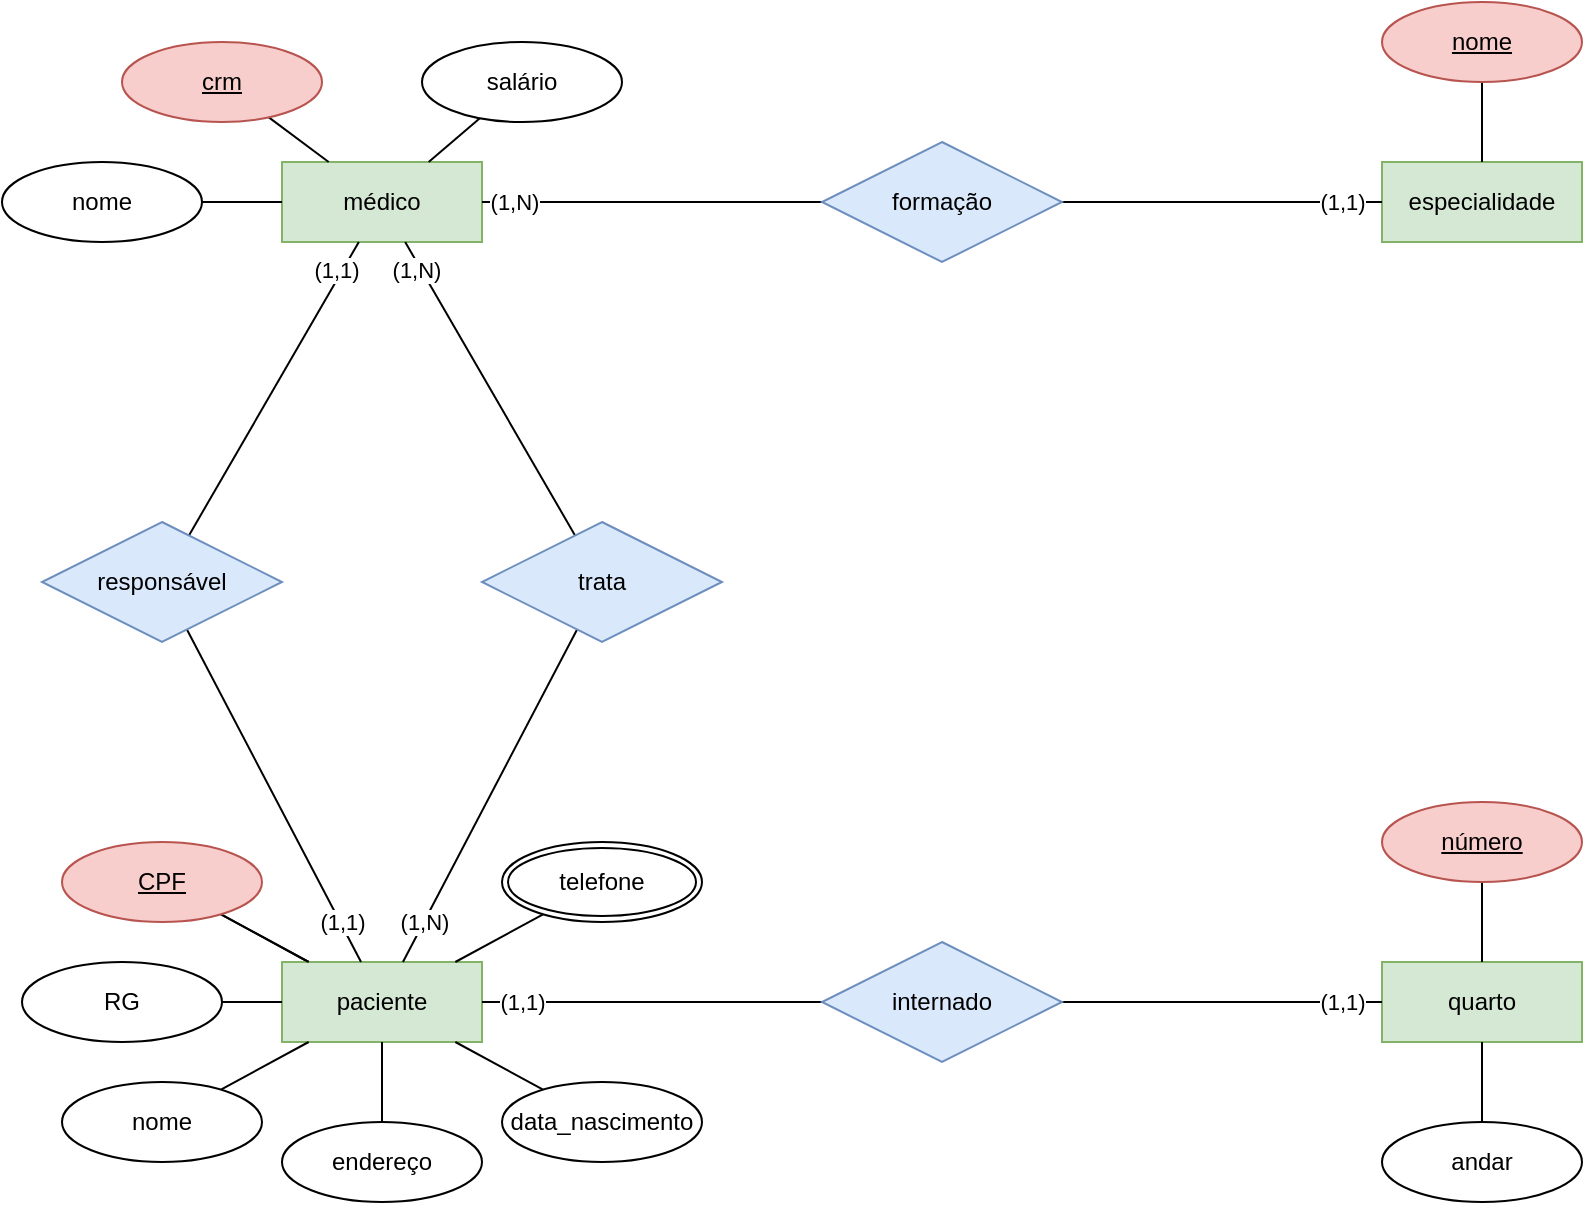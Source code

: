 <mxfile version="20.8.23" type="github">
  <diagram name="Página-1" id="8IGO-s_MpkhCgcWUfAiH">
    <mxGraphModel dx="1393" dy="758" grid="1" gridSize="10" guides="1" tooltips="1" connect="1" arrows="1" fold="1" page="1" pageScale="1" pageWidth="827" pageHeight="1169" math="0" shadow="0">
      <root>
        <mxCell id="0" />
        <mxCell id="1" parent="0" />
        <mxCell id="d81JuOdIf0_FB9-4cFhc-1" value="médico" style="whiteSpace=wrap;html=1;align=center;fillColor=#d5e8d4;strokeColor=#82b366;" vertex="1" parent="1">
          <mxGeometry x="140" y="80" width="100" height="40" as="geometry" />
        </mxCell>
        <mxCell id="d81JuOdIf0_FB9-4cFhc-2" value="especialidade" style="whiteSpace=wrap;html=1;align=center;fillColor=#d5e8d4;strokeColor=#82b366;" vertex="1" parent="1">
          <mxGeometry x="690" y="80" width="100" height="40" as="geometry" />
        </mxCell>
        <mxCell id="d81JuOdIf0_FB9-4cFhc-52" value="" style="edgeStyle=none;rounded=0;orthogonalLoop=1;jettySize=auto;html=1;endArrow=none;endFill=0;" edge="1" parent="1" source="d81JuOdIf0_FB9-4cFhc-3" target="d81JuOdIf0_FB9-4cFhc-23">
          <mxGeometry relative="1" as="geometry" />
        </mxCell>
        <mxCell id="d81JuOdIf0_FB9-4cFhc-3" value="paciente" style="whiteSpace=wrap;html=1;align=center;fillColor=#d5e8d4;strokeColor=#82b366;" vertex="1" parent="1">
          <mxGeometry x="140" y="480" width="100" height="40" as="geometry" />
        </mxCell>
        <mxCell id="d81JuOdIf0_FB9-4cFhc-4" value="quarto" style="whiteSpace=wrap;html=1;align=center;fillColor=#d5e8d4;strokeColor=#82b366;" vertex="1" parent="1">
          <mxGeometry x="690" y="480" width="100" height="40" as="geometry" />
        </mxCell>
        <mxCell id="d81JuOdIf0_FB9-4cFhc-17" style="rounded=0;orthogonalLoop=1;jettySize=auto;html=1;endArrow=none;endFill=0;" edge="1" parent="1" source="d81JuOdIf0_FB9-4cFhc-5" target="d81JuOdIf0_FB9-4cFhc-1">
          <mxGeometry relative="1" as="geometry" />
        </mxCell>
        <mxCell id="d81JuOdIf0_FB9-4cFhc-5" value="crm" style="ellipse;whiteSpace=wrap;html=1;align=center;fontStyle=4;fillColor=#f8cecc;strokeColor=#b85450;" vertex="1" parent="1">
          <mxGeometry x="60" y="20" width="100" height="40" as="geometry" />
        </mxCell>
        <mxCell id="d81JuOdIf0_FB9-4cFhc-18" style="edgeStyle=none;rounded=0;orthogonalLoop=1;jettySize=auto;html=1;endArrow=none;endFill=0;" edge="1" parent="1" source="d81JuOdIf0_FB9-4cFhc-6" target="d81JuOdIf0_FB9-4cFhc-1">
          <mxGeometry relative="1" as="geometry" />
        </mxCell>
        <mxCell id="d81JuOdIf0_FB9-4cFhc-6" value="nome" style="ellipse;whiteSpace=wrap;html=1;align=center;" vertex="1" parent="1">
          <mxGeometry y="80" width="100" height="40" as="geometry" />
        </mxCell>
        <mxCell id="d81JuOdIf0_FB9-4cFhc-19" style="edgeStyle=none;rounded=0;orthogonalLoop=1;jettySize=auto;html=1;endArrow=none;endFill=0;" edge="1" parent="1" source="d81JuOdIf0_FB9-4cFhc-7" target="d81JuOdIf0_FB9-4cFhc-1">
          <mxGeometry relative="1" as="geometry" />
        </mxCell>
        <mxCell id="d81JuOdIf0_FB9-4cFhc-7" value="salário" style="ellipse;whiteSpace=wrap;html=1;align=center;" vertex="1" parent="1">
          <mxGeometry x="210" y="20" width="100" height="40" as="geometry" />
        </mxCell>
        <mxCell id="d81JuOdIf0_FB9-4cFhc-21" style="edgeStyle=none;rounded=0;orthogonalLoop=1;jettySize=auto;html=1;endArrow=none;endFill=0;" edge="1" parent="1" source="d81JuOdIf0_FB9-4cFhc-9" target="d81JuOdIf0_FB9-4cFhc-3">
          <mxGeometry relative="1" as="geometry" />
        </mxCell>
        <mxCell id="d81JuOdIf0_FB9-4cFhc-9" value="RG" style="ellipse;whiteSpace=wrap;html=1;align=center;" vertex="1" parent="1">
          <mxGeometry x="10" y="480" width="100" height="40" as="geometry" />
        </mxCell>
        <mxCell id="d81JuOdIf0_FB9-4cFhc-25" style="edgeStyle=none;rounded=0;orthogonalLoop=1;jettySize=auto;html=1;endArrow=none;endFill=0;" edge="1" parent="1" source="d81JuOdIf0_FB9-4cFhc-11" target="d81JuOdIf0_FB9-4cFhc-3">
          <mxGeometry relative="1" as="geometry" />
        </mxCell>
        <mxCell id="d81JuOdIf0_FB9-4cFhc-11" value="nome" style="ellipse;whiteSpace=wrap;html=1;align=center;" vertex="1" parent="1">
          <mxGeometry x="30" y="540" width="100" height="40" as="geometry" />
        </mxCell>
        <mxCell id="d81JuOdIf0_FB9-4cFhc-26" style="edgeStyle=none;rounded=0;orthogonalLoop=1;jettySize=auto;html=1;endArrow=none;endFill=0;" edge="1" parent="1" source="d81JuOdIf0_FB9-4cFhc-12" target="d81JuOdIf0_FB9-4cFhc-3">
          <mxGeometry relative="1" as="geometry" />
        </mxCell>
        <mxCell id="d81JuOdIf0_FB9-4cFhc-12" value="endereço" style="ellipse;whiteSpace=wrap;html=1;align=center;" vertex="1" parent="1">
          <mxGeometry x="140" y="560" width="100" height="40" as="geometry" />
        </mxCell>
        <mxCell id="d81JuOdIf0_FB9-4cFhc-27" style="edgeStyle=none;rounded=0;orthogonalLoop=1;jettySize=auto;html=1;endArrow=none;endFill=0;" edge="1" parent="1" source="d81JuOdIf0_FB9-4cFhc-13" target="d81JuOdIf0_FB9-4cFhc-3">
          <mxGeometry relative="1" as="geometry" />
        </mxCell>
        <mxCell id="d81JuOdIf0_FB9-4cFhc-13" value="telefone" style="ellipse;shape=doubleEllipse;margin=3;whiteSpace=wrap;html=1;align=center;" vertex="1" parent="1">
          <mxGeometry x="250" y="420" width="100" height="40" as="geometry" />
        </mxCell>
        <mxCell id="d81JuOdIf0_FB9-4cFhc-28" style="edgeStyle=none;rounded=0;orthogonalLoop=1;jettySize=auto;html=1;endArrow=none;endFill=0;" edge="1" parent="1" source="d81JuOdIf0_FB9-4cFhc-14" target="d81JuOdIf0_FB9-4cFhc-3">
          <mxGeometry relative="1" as="geometry" />
        </mxCell>
        <mxCell id="d81JuOdIf0_FB9-4cFhc-14" value="data_nascimento" style="ellipse;whiteSpace=wrap;html=1;align=center;" vertex="1" parent="1">
          <mxGeometry x="250" y="540" width="100" height="40" as="geometry" />
        </mxCell>
        <mxCell id="d81JuOdIf0_FB9-4cFhc-29" style="edgeStyle=none;rounded=0;orthogonalLoop=1;jettySize=auto;html=1;endArrow=none;endFill=0;" edge="1" parent="1" source="d81JuOdIf0_FB9-4cFhc-15" target="d81JuOdIf0_FB9-4cFhc-4">
          <mxGeometry relative="1" as="geometry" />
        </mxCell>
        <mxCell id="d81JuOdIf0_FB9-4cFhc-15" value="número" style="ellipse;whiteSpace=wrap;html=1;align=center;fontStyle=4;fillColor=#f8cecc;strokeColor=#b85450;" vertex="1" parent="1">
          <mxGeometry x="690" y="400" width="100" height="40" as="geometry" />
        </mxCell>
        <mxCell id="d81JuOdIf0_FB9-4cFhc-30" style="edgeStyle=none;rounded=0;orthogonalLoop=1;jettySize=auto;html=1;endArrow=none;endFill=0;" edge="1" parent="1" source="d81JuOdIf0_FB9-4cFhc-16" target="d81JuOdIf0_FB9-4cFhc-4">
          <mxGeometry relative="1" as="geometry" />
        </mxCell>
        <mxCell id="d81JuOdIf0_FB9-4cFhc-16" value="andar" style="ellipse;whiteSpace=wrap;html=1;align=center;" vertex="1" parent="1">
          <mxGeometry x="690" y="560" width="100" height="40" as="geometry" />
        </mxCell>
        <mxCell id="d81JuOdIf0_FB9-4cFhc-24" style="edgeStyle=none;rounded=0;orthogonalLoop=1;jettySize=auto;html=1;endArrow=none;endFill=0;" edge="1" parent="1" source="d81JuOdIf0_FB9-4cFhc-23" target="d81JuOdIf0_FB9-4cFhc-3">
          <mxGeometry relative="1" as="geometry" />
        </mxCell>
        <mxCell id="d81JuOdIf0_FB9-4cFhc-23" value="CPF" style="ellipse;whiteSpace=wrap;html=1;align=center;fontStyle=4;fillColor=#f8cecc;strokeColor=#b85450;" vertex="1" parent="1">
          <mxGeometry x="30" y="420" width="100" height="40" as="geometry" />
        </mxCell>
        <mxCell id="d81JuOdIf0_FB9-4cFhc-34" style="edgeStyle=none;rounded=0;orthogonalLoop=1;jettySize=auto;html=1;endArrow=none;endFill=0;" edge="1" parent="1" source="d81JuOdIf0_FB9-4cFhc-31">
          <mxGeometry relative="1" as="geometry">
            <mxPoint x="240" y="100" as="targetPoint" />
          </mxGeometry>
        </mxCell>
        <mxCell id="d81JuOdIf0_FB9-4cFhc-48" value="(1,N)" style="edgeLabel;html=1;align=center;verticalAlign=middle;resizable=0;points=[];" vertex="1" connectable="0" parent="d81JuOdIf0_FB9-4cFhc-34">
          <mxGeometry x="0.812" relative="1" as="geometry">
            <mxPoint as="offset" />
          </mxGeometry>
        </mxCell>
        <mxCell id="d81JuOdIf0_FB9-4cFhc-35" style="edgeStyle=none;rounded=0;orthogonalLoop=1;jettySize=auto;html=1;endArrow=none;endFill=0;" edge="1" parent="1" source="d81JuOdIf0_FB9-4cFhc-31" target="d81JuOdIf0_FB9-4cFhc-2">
          <mxGeometry relative="1" as="geometry" />
        </mxCell>
        <mxCell id="d81JuOdIf0_FB9-4cFhc-49" value="(1,1)" style="edgeLabel;html=1;align=center;verticalAlign=middle;resizable=0;points=[];" vertex="1" connectable="0" parent="d81JuOdIf0_FB9-4cFhc-35">
          <mxGeometry x="0.812" relative="1" as="geometry">
            <mxPoint x="-5" as="offset" />
          </mxGeometry>
        </mxCell>
        <mxCell id="d81JuOdIf0_FB9-4cFhc-31" value="formação" style="shape=rhombus;perimeter=rhombusPerimeter;whiteSpace=wrap;html=1;align=center;fillColor=#dae8fc;strokeColor=#6c8ebf;" vertex="1" parent="1">
          <mxGeometry x="410" y="70" width="120" height="60" as="geometry" />
        </mxCell>
        <mxCell id="d81JuOdIf0_FB9-4cFhc-37" style="edgeStyle=none;rounded=0;orthogonalLoop=1;jettySize=auto;html=1;endArrow=none;endFill=0;" edge="1" parent="1" source="d81JuOdIf0_FB9-4cFhc-32" target="d81JuOdIf0_FB9-4cFhc-3">
          <mxGeometry relative="1" as="geometry" />
        </mxCell>
        <mxCell id="d81JuOdIf0_FB9-4cFhc-51" value="(1,N)" style="edgeLabel;html=1;align=center;verticalAlign=middle;resizable=0;points=[];" vertex="1" connectable="0" parent="d81JuOdIf0_FB9-4cFhc-37">
          <mxGeometry x="0.813" y="3" relative="1" as="geometry">
            <mxPoint x="-1" y="-6" as="offset" />
          </mxGeometry>
        </mxCell>
        <mxCell id="d81JuOdIf0_FB9-4cFhc-42" style="edgeStyle=none;rounded=0;orthogonalLoop=1;jettySize=auto;html=1;endArrow=none;endFill=0;" edge="1" parent="1" source="d81JuOdIf0_FB9-4cFhc-32" target="d81JuOdIf0_FB9-4cFhc-1">
          <mxGeometry relative="1" as="geometry" />
        </mxCell>
        <mxCell id="d81JuOdIf0_FB9-4cFhc-50" value="(1,N)" style="edgeLabel;html=1;align=center;verticalAlign=middle;resizable=0;points=[];" vertex="1" connectable="0" parent="d81JuOdIf0_FB9-4cFhc-42">
          <mxGeometry x="0.787" y="1" relative="1" as="geometry">
            <mxPoint x="-3" y="-2" as="offset" />
          </mxGeometry>
        </mxCell>
        <mxCell id="d81JuOdIf0_FB9-4cFhc-32" value="trata" style="shape=rhombus;perimeter=rhombusPerimeter;whiteSpace=wrap;html=1;align=center;fillColor=#dae8fc;strokeColor=#6c8ebf;" vertex="1" parent="1">
          <mxGeometry x="240" y="260" width="120" height="60" as="geometry" />
        </mxCell>
        <mxCell id="d81JuOdIf0_FB9-4cFhc-38" style="edgeStyle=none;rounded=0;orthogonalLoop=1;jettySize=auto;html=1;endArrow=none;endFill=0;" edge="1" parent="1" source="d81JuOdIf0_FB9-4cFhc-33" target="d81JuOdIf0_FB9-4cFhc-4">
          <mxGeometry relative="1" as="geometry" />
        </mxCell>
        <mxCell id="d81JuOdIf0_FB9-4cFhc-54" value="(1,1)" style="edgeLabel;html=1;align=center;verticalAlign=middle;resizable=0;points=[];" vertex="1" connectable="0" parent="d81JuOdIf0_FB9-4cFhc-38">
          <mxGeometry x="0.775" y="-2" relative="1" as="geometry">
            <mxPoint x="-2" y="-2" as="offset" />
          </mxGeometry>
        </mxCell>
        <mxCell id="d81JuOdIf0_FB9-4cFhc-39" style="edgeStyle=none;rounded=0;orthogonalLoop=1;jettySize=auto;html=1;endArrow=none;endFill=0;" edge="1" parent="1" source="d81JuOdIf0_FB9-4cFhc-33" target="d81JuOdIf0_FB9-4cFhc-3">
          <mxGeometry relative="1" as="geometry" />
        </mxCell>
        <mxCell id="d81JuOdIf0_FB9-4cFhc-53" value="(1,1)" style="edgeLabel;html=1;align=center;verticalAlign=middle;resizable=0;points=[];" vertex="1" connectable="0" parent="d81JuOdIf0_FB9-4cFhc-39">
          <mxGeometry x="0.835" relative="1" as="geometry">
            <mxPoint x="6" as="offset" />
          </mxGeometry>
        </mxCell>
        <mxCell id="d81JuOdIf0_FB9-4cFhc-33" value="internado" style="shape=rhombus;perimeter=rhombusPerimeter;whiteSpace=wrap;html=1;align=center;fillColor=#dae8fc;strokeColor=#6c8ebf;" vertex="1" parent="1">
          <mxGeometry x="410" y="470" width="120" height="60" as="geometry" />
        </mxCell>
        <mxCell id="d81JuOdIf0_FB9-4cFhc-41" style="edgeStyle=none;rounded=0;orthogonalLoop=1;jettySize=auto;html=1;endArrow=none;endFill=0;" edge="1" parent="1" source="d81JuOdIf0_FB9-4cFhc-40" target="d81JuOdIf0_FB9-4cFhc-2">
          <mxGeometry relative="1" as="geometry" />
        </mxCell>
        <mxCell id="d81JuOdIf0_FB9-4cFhc-40" value="nome" style="ellipse;whiteSpace=wrap;html=1;align=center;fontStyle=4;fillColor=#f8cecc;strokeColor=#b85450;" vertex="1" parent="1">
          <mxGeometry x="690" width="100" height="40" as="geometry" />
        </mxCell>
        <mxCell id="d81JuOdIf0_FB9-4cFhc-56" style="edgeStyle=none;rounded=0;orthogonalLoop=1;jettySize=auto;html=1;endArrow=none;endFill=0;" edge="1" parent="1" source="d81JuOdIf0_FB9-4cFhc-55" target="d81JuOdIf0_FB9-4cFhc-1">
          <mxGeometry relative="1" as="geometry" />
        </mxCell>
        <mxCell id="d81JuOdIf0_FB9-4cFhc-58" value="(1,1)" style="edgeLabel;html=1;align=center;verticalAlign=middle;resizable=0;points=[];" vertex="1" connectable="0" parent="d81JuOdIf0_FB9-4cFhc-56">
          <mxGeometry x="0.753" y="1" relative="1" as="geometry">
            <mxPoint y="-4" as="offset" />
          </mxGeometry>
        </mxCell>
        <mxCell id="d81JuOdIf0_FB9-4cFhc-57" style="edgeStyle=none;rounded=0;orthogonalLoop=1;jettySize=auto;html=1;endArrow=none;endFill=0;" edge="1" parent="1" source="d81JuOdIf0_FB9-4cFhc-55" target="d81JuOdIf0_FB9-4cFhc-3">
          <mxGeometry relative="1" as="geometry" />
        </mxCell>
        <mxCell id="d81JuOdIf0_FB9-4cFhc-59" value="(1,1)" style="edgeLabel;html=1;align=center;verticalAlign=middle;resizable=0;points=[];" vertex="1" connectable="0" parent="d81JuOdIf0_FB9-4cFhc-57">
          <mxGeometry x="0.812" y="3" relative="1" as="geometry">
            <mxPoint x="-4" y="-3" as="offset" />
          </mxGeometry>
        </mxCell>
        <mxCell id="d81JuOdIf0_FB9-4cFhc-55" value="responsável" style="shape=rhombus;perimeter=rhombusPerimeter;whiteSpace=wrap;html=1;align=center;fillColor=#dae8fc;strokeColor=#6c8ebf;" vertex="1" parent="1">
          <mxGeometry x="20" y="260" width="120" height="60" as="geometry" />
        </mxCell>
      </root>
    </mxGraphModel>
  </diagram>
</mxfile>
